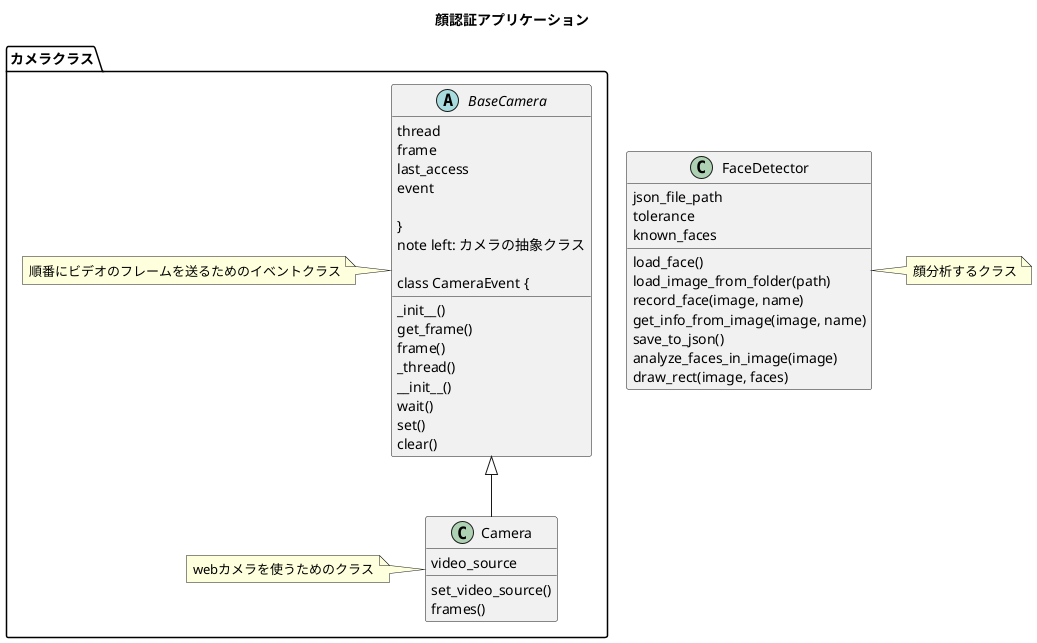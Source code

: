 @startuml

title 顔認証アプリケーション

package カメラクラス {
    abstract class BaseCamera {
        thread
        frame
        last_access
        event

        _init__()
        get_frame()
        frame()
        _thread()
    }
    note left: カメラの抽象クラス

    class CameraEvent {
        __init__()
        wait()
        set()
        clear()
    }
    note left: 順番にビデオのフレームを送るためのイベントクラス

    class Camera {
        video_source

        set_video_source()
        frames()
    }
    note left: webカメラを使うためのクラス

    BaseCamera <|-- Camera
}

class FaceDetector {
        json_file_path
        tolerance
        known_faces

        load_face()
        load_image_from_folder(path)
        record_face(image, name)
        get_info_from_image(image, name)
        save_to_json()
        analyze_faces_in_image(image)
        draw_rect(image, faces)
}
note right: 顔分析するクラス

@enduml